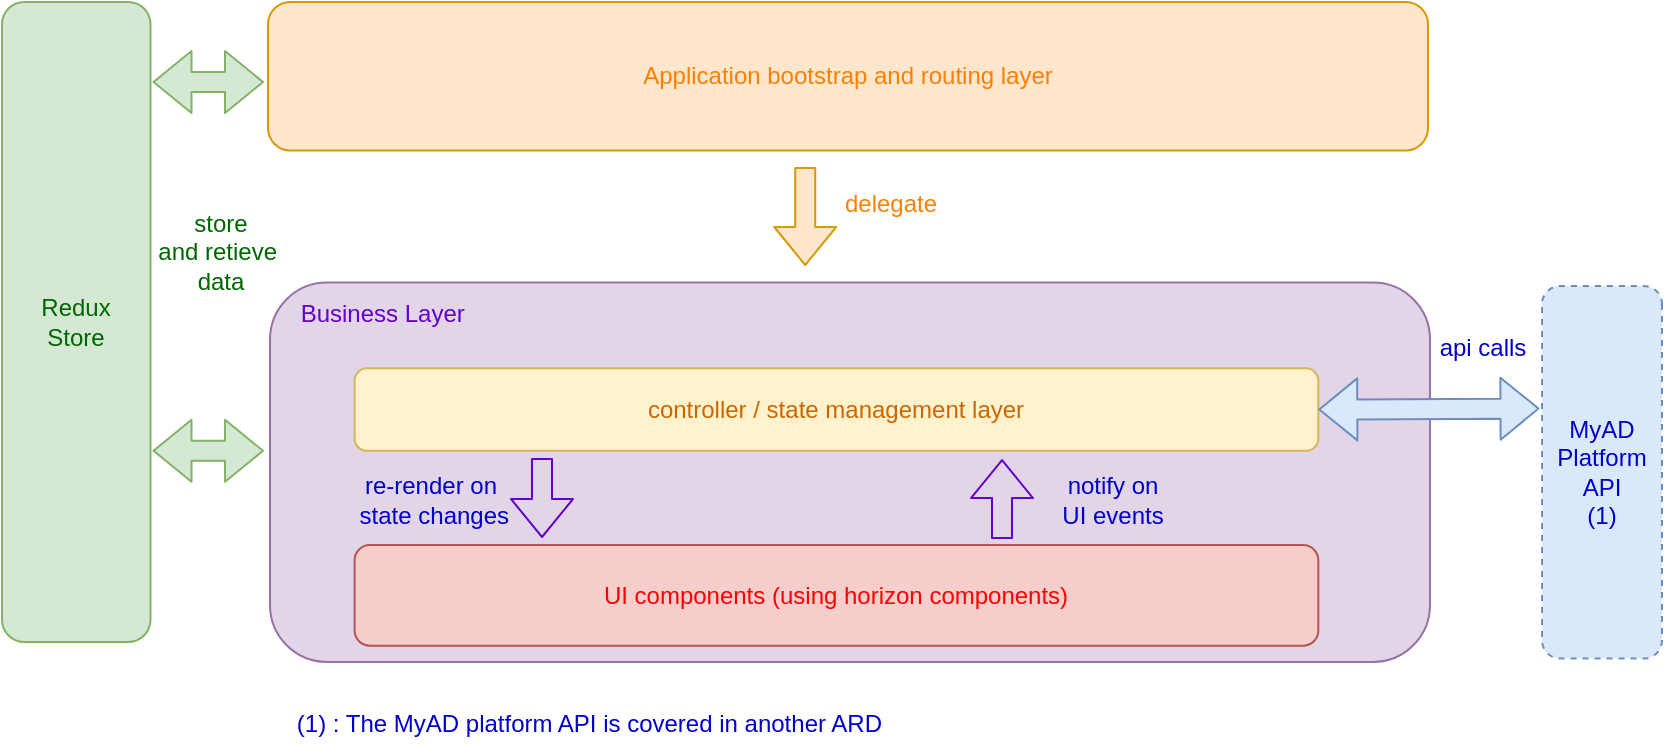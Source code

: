 <mxfile version="12.6.2" type="github">
  <diagram id="SjLeIIDS42xYTo4wjzNZ" name="Page-1">
    <mxGraphModel dx="1229" dy="705" grid="1" gridSize="10" guides="1" tooltips="1" connect="1" arrows="1" fold="1" page="1" pageScale="1" pageWidth="850" pageHeight="1100" math="0" shadow="0">
      <root>
        <mxCell id="0"/>
        <mxCell id="Ka8gP7VvI0fFcUKiOHhF-43" value="app view" style="" parent="0"/>
        <mxCell id="Ka8gP7VvI0fFcUKiOHhF-44" value="&lt;div style=&quot;text-align: justify&quot;&gt;&lt;span style=&quot;color: rgb(102 , 0 , 204)&quot;&gt;&amp;nbsp; &amp;nbsp; Business Layer&lt;/span&gt;&lt;/div&gt;&lt;div style=&quot;text-align: justify&quot;&gt;&lt;span style=&quot;color: rgb(102 , 0 , 204)&quot;&gt;&lt;br&gt;&lt;/span&gt;&lt;/div&gt;&lt;div style=&quot;text-align: justify&quot;&gt;&lt;span style=&quot;color: rgb(102 , 0 , 204)&quot;&gt;&lt;br&gt;&lt;/span&gt;&lt;/div&gt;&lt;div style=&quot;text-align: justify&quot;&gt;&lt;span style=&quot;color: rgb(102 , 0 , 204)&quot;&gt;&lt;br&gt;&lt;/span&gt;&lt;/div&gt;&lt;div style=&quot;text-align: justify&quot;&gt;&lt;span style=&quot;color: rgb(102 , 0 , 204)&quot;&gt;&lt;br&gt;&lt;/span&gt;&lt;/div&gt;&lt;div style=&quot;text-align: justify&quot;&gt;&lt;span style=&quot;color: rgb(102 , 0 , 204)&quot;&gt;&lt;br&gt;&lt;/span&gt;&lt;/div&gt;&lt;div style=&quot;text-align: justify&quot;&gt;&lt;span style=&quot;color: rgb(102 , 0 , 204)&quot;&gt;&lt;br&gt;&lt;/span&gt;&lt;/div&gt;&lt;div style=&quot;text-align: justify&quot;&gt;&lt;span style=&quot;color: rgb(102 , 0 , 204)&quot;&gt;&lt;br&gt;&lt;/span&gt;&lt;/div&gt;&lt;div style=&quot;text-align: justify&quot;&gt;&lt;span style=&quot;color: rgb(102 , 0 , 204)&quot;&gt;&lt;br&gt;&lt;/span&gt;&lt;/div&gt;&lt;div style=&quot;text-align: justify&quot;&gt;&lt;span style=&quot;color: rgb(102 , 0 , 204)&quot;&gt;&lt;br&gt;&lt;/span&gt;&lt;/div&gt;&lt;div style=&quot;text-align: justify&quot;&gt;&lt;br&gt;&lt;/div&gt;&lt;div style=&quot;text-align: justify&quot;&gt;&lt;span style=&quot;color: rgb(102 , 0 , 204)&quot;&gt;&lt;br&gt;&lt;/span&gt;&lt;/div&gt;" style="rounded=1;whiteSpace=wrap;html=1;fillColor=#e1d5e7;strokeColor=#9673a6;align=left;" parent="Ka8gP7VvI0fFcUKiOHhF-43" vertex="1">
          <mxGeometry x="144" y="300.25" width="580" height="189.75" as="geometry"/>
        </mxCell>
        <mxCell id="Ka8gP7VvI0fFcUKiOHhF-45" value="&lt;span style=&quot;white-space: normal&quot;&gt;UI components (using horizon components)&lt;/span&gt;" style="rounded=1;whiteSpace=wrap;html=1;fillColor=#f8cecc;strokeColor=#b85450;fontColor=#FF0000;" parent="Ka8gP7VvI0fFcUKiOHhF-43" vertex="1">
          <mxGeometry x="186.308" y="431.525" width="481.846" height="50.325" as="geometry"/>
        </mxCell>
        <mxCell id="Ka8gP7VvI0fFcUKiOHhF-46" value="controller / state management layer" style="rounded=1;whiteSpace=wrap;html=1;fillColor=#fff2cc;strokeColor=#d6b656;fontColor=#CC6600;" parent="Ka8gP7VvI0fFcUKiOHhF-43" vertex="1">
          <mxGeometry x="186.308" y="343.15" width="481.846" height="41.25" as="geometry"/>
        </mxCell>
        <mxCell id="Ka8gP7VvI0fFcUKiOHhF-50" value="Application bootstrap and routing layer" style="rounded=1;whiteSpace=wrap;html=1;fillColor=#ffe6cc;strokeColor=#d79b00;fontColor=#FF8000;" parent="Ka8gP7VvI0fFcUKiOHhF-43" vertex="1">
          <mxGeometry x="143" y="160" width="580" height="74.25" as="geometry"/>
        </mxCell>
        <mxCell id="Ka8gP7VvI0fFcUKiOHhF-55" value="" style="group" parent="Ka8gP7VvI0fFcUKiOHhF-43" vertex="1" connectable="0">
          <mxGeometry x="411.615" y="242.5" width="66.031" height="49.5" as="geometry"/>
        </mxCell>
        <mxCell id="Ka8gP7VvI0fFcUKiOHhF-53" value="" style="shape=flexArrow;endArrow=classic;html=1;strokeColor=#d79b00;fontColor=#FF8000;fillColor=#ffe6cc;" parent="Ka8gP7VvI0fFcUKiOHhF-55" edge="1">
          <mxGeometry width="50" height="50" relative="1" as="geometry">
            <mxPoint as="sourcePoint"/>
            <mxPoint y="49.5" as="targetPoint"/>
          </mxGeometry>
        </mxCell>
        <mxCell id="Ka8gP7VvI0fFcUKiOHhF-54" value="delegate" style="text;html=1;align=center;verticalAlign=middle;resizable=0;points=[];autosize=1;fontColor=#FF8000;" parent="Ka8gP7VvI0fFcUKiOHhF-55" vertex="1">
          <mxGeometry x="12.492" y="8.25" width="60" height="20" as="geometry"/>
        </mxCell>
        <mxCell id="Ka8gP7VvI0fFcUKiOHhF-57" value="Redux&lt;br&gt;Store" style="rounded=1;whiteSpace=wrap;html=1;fillColor=#d5e8d4;strokeColor=#82b366;direction=south;fontColor=#006600;" parent="Ka8gP7VvI0fFcUKiOHhF-43" vertex="1">
          <mxGeometry x="10" y="160" width="74.25" height="320" as="geometry"/>
        </mxCell>
        <mxCell id="Ka8gP7VvI0fFcUKiOHhF-58" value="" style="shape=flexArrow;endArrow=classic;startArrow=classic;html=1;strokeColor=#82b366;fontColor=#006600;fillColor=#d5e8d4;" parent="Ka8gP7VvI0fFcUKiOHhF-43" edge="1">
          <mxGeometry width="50" height="50" relative="1" as="geometry">
            <mxPoint x="85.25" y="200" as="sourcePoint"/>
            <mxPoint x="141" y="200" as="targetPoint"/>
          </mxGeometry>
        </mxCell>
        <mxCell id="Ka8gP7VvI0fFcUKiOHhF-59" value="" style="shape=flexArrow;endArrow=classic;startArrow=classic;html=1;strokeColor=#82b366;fontColor=#006600;fillColor=#d5e8d4;" parent="Ka8gP7VvI0fFcUKiOHhF-43" edge="1">
          <mxGeometry width="50" height="50" relative="1" as="geometry">
            <mxPoint x="85.25" y="384.4" as="sourcePoint"/>
            <mxPoint x="141" y="384.4" as="targetPoint"/>
          </mxGeometry>
        </mxCell>
        <mxCell id="Ka8gP7VvI0fFcUKiOHhF-60" value="store &lt;br&gt;and retieve&amp;nbsp;&lt;br&gt;data" style="text;html=1;align=center;verticalAlign=middle;resizable=0;points=[];autosize=1;fontColor=#006600;" parent="Ka8gP7VvI0fFcUKiOHhF-43" vertex="1">
          <mxGeometry x="79" y="260" width="80" height="50" as="geometry"/>
        </mxCell>
        <mxCell id="Ka8gP7VvI0fFcUKiOHhF-61" value="MyAD&lt;br&gt;Platform API&lt;br&gt;(1)" style="rounded=1;whiteSpace=wrap;html=1;direction=south;fillColor=#dae8fc;strokeColor=#6c8ebf;fontColor=#0000CC;dashed=1;" parent="Ka8gP7VvI0fFcUKiOHhF-43" vertex="1">
          <mxGeometry x="780" y="302.02" width="60" height="186.22" as="geometry"/>
        </mxCell>
        <mxCell id="Ka8gP7VvI0fFcUKiOHhF-62" value="" style="shape=flexArrow;endArrow=classic;startArrow=classic;html=1;strokeColor=#6c8ebf;fontColor=#006600;fillColor=#dae8fc;exitX=1;exitY=0.5;exitDx=0;exitDy=0;" parent="Ka8gP7VvI0fFcUKiOHhF-43" source="Ka8gP7VvI0fFcUKiOHhF-46" edge="1">
          <mxGeometry width="50" height="50" relative="1" as="geometry">
            <mxPoint x="723" y="363.28" as="sourcePoint"/>
            <mxPoint x="778.75" y="363.28" as="targetPoint"/>
          </mxGeometry>
        </mxCell>
        <mxCell id="Ka8gP7VvI0fFcUKiOHhF-63" value="api calls" style="text;html=1;align=center;verticalAlign=middle;resizable=0;points=[];autosize=1;fontColor=#0000CC;" parent="Ka8gP7VvI0fFcUKiOHhF-43" vertex="1">
          <mxGeometry x="720" y="323.15" width="60" height="20" as="geometry"/>
        </mxCell>
        <mxCell id="Ka8gP7VvI0fFcUKiOHhF-66" value="(1) : The MyAD platform API is covered in another ARD" style="text;align=right;verticalAlign=middle;resizable=0;points=[];autosize=1;fontColor=#0000CC;labelBorderColor=none;textDirection=ltr;labelPosition=left;verticalLabelPosition=middle;" parent="Ka8gP7VvI0fFcUKiOHhF-43" vertex="1">
          <mxGeometry x="452" y="510" width="328" height="20" as="geometry"/>
        </mxCell>
        <mxCell id="Ka8gP7VvI0fFcUKiOHhF-67" value="" style="shape=flexArrow;endArrow=classic;html=1;strokeColor=#6600CC;fontColor=#0000CC;" parent="Ka8gP7VvI0fFcUKiOHhF-43" edge="1">
          <mxGeometry width="50" height="50" relative="1" as="geometry">
            <mxPoint x="280" y="388" as="sourcePoint"/>
            <mxPoint x="280" y="428" as="targetPoint"/>
          </mxGeometry>
        </mxCell>
        <mxCell id="Ka8gP7VvI0fFcUKiOHhF-68" value="" style="shape=flexArrow;endArrow=classic;html=1;strokeColor=#6600CC;fontColor=#0000CC;" parent="Ka8gP7VvI0fFcUKiOHhF-43" edge="1">
          <mxGeometry width="50" height="50" relative="1" as="geometry">
            <mxPoint x="510" y="428.53" as="sourcePoint"/>
            <mxPoint x="510" y="388.53" as="targetPoint"/>
          </mxGeometry>
        </mxCell>
        <mxCell id="Ka8gP7VvI0fFcUKiOHhF-69" value="re-render on&lt;br&gt;&amp;nbsp;state changes" style="text;html=1;align=center;verticalAlign=middle;resizable=0;points=[];autosize=1;fontColor=#0000CC;" parent="Ka8gP7VvI0fFcUKiOHhF-43" vertex="1">
          <mxGeometry x="179" y="393.53" width="90" height="30" as="geometry"/>
        </mxCell>
        <mxCell id="Ka8gP7VvI0fFcUKiOHhF-71" value="notify on &lt;br&gt;UI events" style="text;html=1;align=center;verticalAlign=middle;resizable=0;points=[];autosize=1;fontColor=#0000CC;" parent="Ka8gP7VvI0fFcUKiOHhF-43" vertex="1">
          <mxGeometry x="530" y="393.53" width="70" height="30" as="geometry"/>
        </mxCell>
        <mxCell id="1" value="infra view" style="locked=1;" parent="0" visible="0"/>
        <mxCell id="Ka8gP7VvI0fFcUKiOHhF-109" value="VPC" style="points=[[0,0],[0.25,0],[0.5,0],[0.75,0],[1,0],[1,0.25],[1,0.5],[1,0.75],[1,1],[0.75,1],[0.5,1],[0.25,1],[0,1],[0,0.75],[0,0.5],[0,0.25]];outlineConnect=0;gradientColor=none;html=1;whiteSpace=wrap;fontSize=12;fontStyle=0;shape=mxgraph.aws4.group;grIcon=mxgraph.aws4.group_vpc;strokeColor=#248814;fillColor=none;verticalAlign=top;align=left;spacingLeft=30;fontColor=#AAB7B8;dashed=0;" parent="1" vertex="1">
          <mxGeometry x="325" y="146.73" width="475" height="223.27" as="geometry"/>
        </mxCell>
        <mxCell id="Ka8gP7VvI0fFcUKiOHhF-107" value="AWS Cloud" style="points=[[0,0],[0.25,0],[0.5,0],[0.75,0],[1,0],[1,0.25],[1,0.5],[1,0.75],[1,1],[0.75,1],[0.5,1],[0.25,1],[0,1],[0,0.75],[0,0.5],[0,0.25]];outlineConnect=0;gradientColor=none;html=1;whiteSpace=wrap;fontSize=12;fontStyle=0;shape=mxgraph.aws4.group;grIcon=mxgraph.aws4.group_aws_cloud_alt;strokeColor=#232F3E;fillColor=none;verticalAlign=top;align=left;spacingLeft=30;fontColor=#232F3E;dashed=0;" parent="1" vertex="1">
          <mxGeometry x="280" y="10" width="540" height="480" as="geometry"/>
        </mxCell>
        <mxCell id="Ka8gP7VvI0fFcUKiOHhF-108" value="EU West 1" style="points=[[0,0],[0.25,0],[0.5,0],[0.75,0],[1,0],[1,0.25],[1,0.5],[1,0.75],[1,1],[0.75,1],[0.5,1],[0.25,1],[0,1],[0,0.75],[0,0.5],[0,0.25]];outlineConnect=0;gradientColor=none;html=1;whiteSpace=wrap;fontSize=12;fontStyle=0;shape=mxgraph.aws4.group;grIcon=mxgraph.aws4.group_region;strokeColor=#147EBA;fillColor=none;verticalAlign=top;align=left;spacingLeft=30;fontColor=#147EBA;dashed=0;" parent="1" vertex="1">
          <mxGeometry x="300" y="40" width="510" height="430" as="geometry"/>
        </mxCell>
        <mxCell id="Ka8gP7VvI0fFcUKiOHhF-110" value="" style="whiteSpace=wrap;html=1;aspect=fixed;fontColor=#000000;align=center;" parent="1" vertex="1">
          <mxGeometry x="8" y="30" width="250" height="250" as="geometry"/>
        </mxCell>
        <mxCell id="gB_tlkMbJe6bkOpFI1ri-7" value="" style="outlineConnect=0;fontColor=#232F3E;gradientColor=none;fillColor=#5A30B5;strokeColor=none;dashed=0;verticalLabelPosition=bottom;verticalAlign=top;align=center;html=1;fontSize=12;fontStyle=0;aspect=fixed;pointerEvents=1;shape=mxgraph.aws4.application_load_balancer;" parent="1" vertex="1">
          <mxGeometry x="336" y="184.13" width="58" height="58" as="geometry"/>
        </mxCell>
        <mxCell id="gB_tlkMbJe6bkOpFI1ri-8" value="" style="outlineConnect=0;fillColor=#3399FF;strokeColor=#6c8ebf;dashed=0;verticalLabelPosition=bottom;verticalAlign=top;align=center;html=1;fontSize=12;fontStyle=0;aspect=fixed;pointerEvents=1;shape=mxgraph.aws4.hosted_zone;" parent="1" vertex="1">
          <mxGeometry x="311" y="67" width="58" height="57.26" as="geometry"/>
        </mxCell>
        <mxCell id="gB_tlkMbJe6bkOpFI1ri-15" value="" style="edgeStyle=orthogonalEdgeStyle;rounded=0;orthogonalLoop=1;jettySize=auto;html=1;" parent="1" source="gB_tlkMbJe6bkOpFI1ri-7" target="gB_tlkMbJe6bkOpFI1ri-9" edge="1">
          <mxGeometry relative="1" as="geometry">
            <mxPoint x="410" y="212.63" as="sourcePoint"/>
          </mxGeometry>
        </mxCell>
        <mxCell id="gB_tlkMbJe6bkOpFI1ri-18" style="edgeStyle=orthogonalEdgeStyle;rounded=0;orthogonalLoop=1;jettySize=auto;html=1;entryX=0;entryY=0.504;entryDx=0;entryDy=0;entryPerimeter=0;startArrow=classic;startFill=1;" parent="1" source="gB_tlkMbJe6bkOpFI1ri-9" target="gB_tlkMbJe6bkOpFI1ri-6" edge="1">
          <mxGeometry relative="1" as="geometry"/>
        </mxCell>
        <mxCell id="gB_tlkMbJe6bkOpFI1ri-9" value="" style="outlineConnect=0;fontColor=#232F3E;gradientColor=none;fillColor=#D05C17;strokeColor=none;dashed=0;verticalLabelPosition=bottom;verticalAlign=top;align=center;html=1;fontSize=12;fontStyle=0;aspect=fixed;pointerEvents=1;shape=mxgraph.aws4.lambda_function;" parent="1" vertex="1">
          <mxGeometry x="440" y="183.13" width="59" height="59" as="geometry"/>
        </mxCell>
        <mxCell id="gB_tlkMbJe6bkOpFI1ri-11" value="" style="group" parent="1" vertex="1" connectable="0">
          <mxGeometry x="561" y="182.13" width="92" height="59" as="geometry"/>
        </mxCell>
        <mxCell id="gB_tlkMbJe6bkOpFI1ri-6" value="" style="outlineConnect=0;fontColor=#232F3E;gradientColor=none;fillColor=#5A30B5;strokeColor=none;dashed=0;verticalLabelPosition=bottom;verticalAlign=top;align=center;html=1;fontSize=12;fontStyle=0;aspect=fixed;pointerEvents=1;shape=mxgraph.aws4.endpoints;" parent="gB_tlkMbJe6bkOpFI1ri-11" vertex="1">
          <mxGeometry y="16.985" width="26.818" height="26.818" as="geometry"/>
        </mxCell>
        <mxCell id="gB_tlkMbJe6bkOpFI1ri-10" value="" style="outlineConnect=0;fontColor=#232F3E;gradientColor=none;fillColor=#5A30B5;strokeColor=none;dashed=0;verticalLabelPosition=bottom;verticalAlign=top;align=center;html=1;fontSize=12;fontStyle=0;aspect=fixed;pointerEvents=1;shape=mxgraph.aws4.endpoint;" parent="gB_tlkMbJe6bkOpFI1ri-11" vertex="1">
          <mxGeometry x="30.041" width="59" height="59" as="geometry"/>
        </mxCell>
        <mxCell id="gB_tlkMbJe6bkOpFI1ri-12" value="" style="outlineConnect=0;fontColor=#232F3E;gradientColor=none;fillColor=#277116;strokeColor=none;dashed=0;verticalLabelPosition=bottom;verticalAlign=top;align=center;html=1;fontSize=12;fontStyle=0;aspect=fixed;pointerEvents=1;shape=mxgraph.aws4.bucket_with_objects;" parent="1" vertex="1">
          <mxGeometry x="721" y="183.13" width="55" height="57.2" as="geometry"/>
        </mxCell>
        <mxCell id="gB_tlkMbJe6bkOpFI1ri-19" value="" style="edgeStyle=orthogonalEdgeStyle;rounded=0;orthogonalLoop=1;jettySize=auto;html=1;startArrow=classic;startFill=1;" parent="1" source="gB_tlkMbJe6bkOpFI1ri-10" target="gB_tlkMbJe6bkOpFI1ri-12" edge="1">
          <mxGeometry relative="1" as="geometry"/>
        </mxCell>
        <mxCell id="gB_tlkMbJe6bkOpFI1ri-20" value="Route 53 &lt;br&gt;hosted zone" style="text;html=1;align=center;verticalAlign=middle;resizable=0;points=[];autosize=1;fontColor=#3399FF;" parent="1" vertex="1">
          <mxGeometry x="369" y="80" width="80" height="30" as="geometry"/>
        </mxCell>
        <mxCell id="gB_tlkMbJe6bkOpFI1ri-21" value="ALB" style="text;html=1;align=center;verticalAlign=middle;resizable=0;points=[];autosize=1;" parent="1" vertex="1">
          <mxGeometry x="343" y="242.63" width="40" height="20" as="geometry"/>
        </mxCell>
        <mxCell id="gB_tlkMbJe6bkOpFI1ri-22" value="Lambda &lt;br&gt;as proxy" style="text;html=1;align=center;verticalAlign=middle;resizable=0;points=[];autosize=1;" parent="1" vertex="1">
          <mxGeometry x="441" y="244.63" width="60" height="30" as="geometry"/>
        </mxCell>
        <mxCell id="gB_tlkMbJe6bkOpFI1ri-23" value="API gateway&lt;br&gt;with vpc endpoint&amp;nbsp;" style="text;html=1;align=center;verticalAlign=middle;resizable=0;points=[];autosize=1;" parent="1" vertex="1">
          <mxGeometry x="570" y="243.63" width="110" height="30" as="geometry"/>
        </mxCell>
        <mxCell id="gB_tlkMbJe6bkOpFI1ri-24" value="S3 &lt;br&gt;bucket" style="text;html=1;align=center;verticalAlign=middle;resizable=0;points=[];autosize=1;" parent="1" vertex="1">
          <mxGeometry x="724.5" y="242.63" width="50" height="30" as="geometry"/>
        </mxCell>
        <mxCell id="Ka8gP7VvI0fFcUKiOHhF-102" value="https" style="text;html=1;align=center;verticalAlign=middle;resizable=0;points=[];autosize=1;fontColor=#000000;" parent="1" vertex="1">
          <mxGeometry x="506" y="210.63" width="40" height="20" as="geometry"/>
        </mxCell>
        <mxCell id="Ka8gP7VvI0fFcUKiOHhF-103" value="https" style="text;html=1;align=center;verticalAlign=middle;resizable=0;points=[];autosize=1;fontColor=#000000;" parent="1" vertex="1">
          <mxGeometry x="660" y="211.63" width="40" height="20" as="geometry"/>
        </mxCell>
        <mxCell id="Ka8gP7VvI0fFcUKiOHhF-112" style="edgeStyle=orthogonalEdgeStyle;rounded=0;orthogonalLoop=1;jettySize=auto;html=1;strokeColor=#3399FF;fontColor=#000000;" parent="1" source="Ka8gP7VvI0fFcUKiOHhF-104" target="gB_tlkMbJe6bkOpFI1ri-8" edge="1">
          <mxGeometry relative="1" as="geometry"/>
        </mxCell>
        <mxCell id="Ka8gP7VvI0fFcUKiOHhF-104" value="" style="verticalLabelPosition=bottom;html=1;fillColor=#28A8E0;verticalAlign=top;points=[[0.145,0.145,0],[0.856,0.145,0],[0.855,0.855,0],[0.145,0.855,0],[0.5,0,0], [1,0.5,0], [0.5,1,0],[0,0.5,0]];pointerEvents=1;align=center;shape=mxgraph.cisco_safe.capability.dns;fontColor=#000000;" parent="1" vertex="1">
          <mxGeometry x="120" y="70.63" width="50" height="50" as="geometry"/>
        </mxCell>
        <mxCell id="Ka8gP7VvI0fFcUKiOHhF-111" value="target" style="text;html=1;align=center;verticalAlign=middle;resizable=0;points=[];autosize=1;fontColor=#000000;" parent="1" vertex="1">
          <mxGeometry x="390" y="211.63" width="50" height="20" as="geometry"/>
        </mxCell>
        <mxCell id="Ka8gP7VvI0fFcUKiOHhF-113" value="dns resolution" style="text;html=1;align=center;verticalAlign=middle;resizable=0;points=[];autosize=1;fontColor=#3399FF;" parent="1" vertex="1">
          <mxGeometry x="170" y="70.63" width="90" height="20" as="geometry"/>
        </mxCell>
        <mxCell id="Ka8gP7VvI0fFcUKiOHhF-117" value="" style="pointerEvents=1;shadow=0;dashed=0;html=1;strokeColor=none;fillColor=#434445;aspect=fixed;labelPosition=center;verticalLabelPosition=bottom;verticalAlign=top;align=center;outlineConnect=0;shape=mxgraph.vvd.web_browser;fontColor=#3399FF;" parent="1" vertex="1">
          <mxGeometry x="106" y="177.13" width="92.77" height="65.87" as="geometry"/>
        </mxCell>
        <mxCell id="Ka8gP7VvI0fFcUKiOHhF-118" style="edgeStyle=orthogonalEdgeStyle;rounded=0;orthogonalLoop=1;jettySize=auto;html=1;strokeColor=#3399FF;fontColor=#000000;entryX=0.64;entryY=0.987;entryDx=0;entryDy=0;entryPerimeter=0;" parent="1" source="Ka8gP7VvI0fFcUKiOHhF-117" target="Ka8gP7VvI0fFcUKiOHhF-104" edge="1">
          <mxGeometry relative="1" as="geometry">
            <mxPoint x="180" y="106" as="sourcePoint"/>
            <mxPoint x="321.086" y="106" as="targetPoint"/>
          </mxGeometry>
        </mxCell>
        <mxCell id="Ka8gP7VvI0fFcUKiOHhF-119" value="dns resolution" style="text;html=1;align=center;verticalAlign=middle;resizable=0;points=[];autosize=1;fontColor=#3399FF;" parent="1" vertex="1">
          <mxGeometry x="60" y="145" width="90" height="20" as="geometry"/>
        </mxCell>
        <mxCell id="Ka8gP7VvI0fFcUKiOHhF-120" value="" style="endArrow=classic;html=1;strokeColor=#000000;fontColor=#3399FF;entryX=0.032;entryY=0.283;entryDx=0;entryDy=0;entryPerimeter=0;startArrow=classic;startFill=1;" parent="1" source="Ka8gP7VvI0fFcUKiOHhF-117" target="Ka8gP7VvI0fFcUKiOHhF-109" edge="1">
          <mxGeometry width="50" height="50" relative="1" as="geometry">
            <mxPoint x="10" y="560" as="sourcePoint"/>
            <mxPoint x="60" y="510" as="targetPoint"/>
          </mxGeometry>
        </mxCell>
        <mxCell id="Ka8gP7VvI0fFcUKiOHhF-121" value="https" style="text;html=1;align=center;verticalAlign=middle;resizable=0;points=[];autosize=1;fontColor=#000000;" parent="1" vertex="1">
          <mxGeometry x="205" y="211.63" width="40" height="20" as="geometry"/>
        </mxCell>
        <mxCell id="Ka8gP7VvI0fFcUKiOHhF-122" value="Airbus LAN" style="text;html=1;align=center;verticalAlign=middle;resizable=0;points=[];autosize=1;fontColor=#000000;" parent="1" vertex="1">
          <mxGeometry x="8" y="30" width="80" height="20" as="geometry"/>
        </mxCell>
        <mxCell id="Ka8gP7VvI0fFcUKiOHhF-123" value="user browser" style="text;html=1;align=center;verticalAlign=middle;resizable=0;points=[];autosize=1;fontColor=#000000;" parent="1" vertex="1">
          <mxGeometry x="112.39" y="243" width="80" height="20" as="geometry"/>
        </mxCell>
        <mxCell id="gB_tlkMbJe6bkOpFI1ri-27" value="functional system diagram" style="locked=1;" parent="0" visible="0"/>
        <mxCell id="lj5Vsi1nTVtL1hlr0WQ2-26" value="API platform (1)" style="rounded=1;whiteSpace=wrap;html=1;fillColor=#f8cecc;strokeColor=#b85450;fontColor=#FF0000;" parent="gB_tlkMbJe6bkOpFI1ri-27" vertex="1">
          <mxGeometry x="10" y="236" width="820" height="60" as="geometry"/>
        </mxCell>
        <mxCell id="lj5Vsi1nTVtL1hlr0WQ2-27" value="DB Storage&amp;nbsp; (1)" style="rounded=1;whiteSpace=wrap;html=1;fillColor=#f8cecc;strokeColor=#b85450;fontColor=#FF0000;" parent="gB_tlkMbJe6bkOpFI1ri-27" vertex="1">
          <mxGeometry x="10" y="333" width="820" height="60" as="geometry"/>
        </mxCell>
        <mxCell id="lj5Vsi1nTVtL1hlr0WQ2-28" value="" style="endArrow=classic;startArrow=classic;html=1;fontColor=#FFFFFF;strokeColor=#FF0000;" parent="gB_tlkMbJe6bkOpFI1ri-27" edge="1">
          <mxGeometry width="50" height="50" relative="1" as="geometry">
            <mxPoint x="279.5" y="330" as="sourcePoint"/>
            <mxPoint x="279.5" y="300" as="targetPoint"/>
          </mxGeometry>
        </mxCell>
        <mxCell id="lj5Vsi1nTVtL1hlr0WQ2-35" value="&lt;font color=&quot;#000000&quot;&gt;(1) : detailled in MyAD Platform API ARD&lt;/font&gt;" style="text;html=1;align=center;verticalAlign=middle;resizable=0;points=[];autosize=1;fontColor=#FFFFFF;" parent="gB_tlkMbJe6bkOpFI1ri-27" vertex="1">
          <mxGeometry x="10" y="400" width="230" height="20" as="geometry"/>
        </mxCell>
        <mxCell id="Ka8gP7VvI0fFcUKiOHhF-72" value="" style="endArrow=classic;startArrow=classic;html=1;fontColor=#FFFFFF;strokeColor=#FF0000;" parent="gB_tlkMbJe6bkOpFI1ri-27" edge="1">
          <mxGeometry width="50" height="50" relative="1" as="geometry">
            <mxPoint x="270" y="230" as="sourcePoint"/>
            <mxPoint x="270" y="190" as="targetPoint"/>
          </mxGeometry>
        </mxCell>
        <mxCell id="Ka8gP7VvI0fFcUKiOHhF-75" value="" style="endArrow=classic;startArrow=classic;html=1;fontColor=#FFFFFF;strokeColor=#FF0000;" parent="gB_tlkMbJe6bkOpFI1ri-27" edge="1">
          <mxGeometry width="50" height="50" relative="1" as="geometry">
            <mxPoint x="730" y="230" as="sourcePoint"/>
            <mxPoint x="730" y="190" as="targetPoint"/>
          </mxGeometry>
        </mxCell>
        <mxCell id="Ka8gP7VvI0fFcUKiOHhF-79" value="" style="endArrow=classic;startArrow=classic;html=1;fontColor=#FFFFFF;strokeColor=#FF0000;" parent="gB_tlkMbJe6bkOpFI1ri-27" edge="1">
          <mxGeometry width="50" height="50" relative="1" as="geometry">
            <mxPoint x="580" y="226" as="sourcePoint"/>
            <mxPoint x="580" y="186" as="targetPoint"/>
          </mxGeometry>
        </mxCell>
        <mxCell id="Ka8gP7VvI0fFcUKiOHhF-83" value="" style="group" parent="gB_tlkMbJe6bkOpFI1ri-27" vertex="1" connectable="0">
          <mxGeometry x="660" y="114" width="150" height="67" as="geometry"/>
        </mxCell>
        <mxCell id="Ka8gP7VvI0fFcUKiOHhF-80" value="OCC&lt;br&gt;&lt;br&gt;&lt;br&gt;&lt;br&gt;" style="rounded=1;whiteSpace=wrap;html=1;align=left;fillColor=#ffe6cc;strokeColor=#d79b00;fontColor=#FF8000;" parent="Ka8gP7VvI0fFcUKiOHhF-83" vertex="1">
          <mxGeometry width="150" height="67" as="geometry"/>
        </mxCell>
        <mxCell id="Ka8gP7VvI0fFcUKiOHhF-76" value="Occ Dashboard" style="rounded=1;whiteSpace=wrap;html=1;align=center;fillColor=#ffe6cc;strokeColor=#d79b00;fontColor=#FF8000;" parent="Ka8gP7VvI0fFcUKiOHhF-83" vertex="1">
          <mxGeometry x="22" y="26" width="120" height="35" as="geometry"/>
        </mxCell>
        <mxCell id="Ka8gP7VvI0fFcUKiOHhF-84" value="" style="group" parent="gB_tlkMbJe6bkOpFI1ri-27" vertex="1" connectable="0">
          <mxGeometry x="500" y="114" width="150" height="67" as="geometry"/>
        </mxCell>
        <mxCell id="Ka8gP7VvI0fFcUKiOHhF-74" value="Profile&lt;br&gt;&lt;br&gt;&lt;br&gt;&lt;br&gt;" style="rounded=1;whiteSpace=wrap;html=1;align=left;fillColor=#d5e8d4;strokeColor=#82b366;fontColor=#009900;" parent="Ka8gP7VvI0fFcUKiOHhF-84" vertex="1">
          <mxGeometry width="150" height="67" as="geometry"/>
        </mxCell>
        <mxCell id="Ka8gP7VvI0fFcUKiOHhF-77" value="data" style="rounded=1;whiteSpace=wrap;html=1;align=center;fillColor=#d5e8d4;strokeColor=#82b366;fontColor=#009900;" parent="Ka8gP7VvI0fFcUKiOHhF-84" vertex="1">
          <mxGeometry x="10" y="28" width="60" height="30" as="geometry"/>
        </mxCell>
        <mxCell id="Ka8gP7VvI0fFcUKiOHhF-78" value="GDPR" style="rounded=1;whiteSpace=wrap;html=1;align=center;fillColor=#d5e8d4;strokeColor=#82b366;fontColor=#009900;" parent="Ka8gP7VvI0fFcUKiOHhF-84" vertex="1">
          <mxGeometry x="80" y="28" width="60" height="30" as="geometry"/>
        </mxCell>
        <mxCell id="Ka8gP7VvI0fFcUKiOHhF-85" value="" style="group" parent="gB_tlkMbJe6bkOpFI1ri-27" vertex="1" connectable="0">
          <mxGeometry x="10" y="114" width="480" height="67" as="geometry"/>
        </mxCell>
        <mxCell id="lj5Vsi1nTVtL1hlr0WQ2-30" value="&lt;font&gt;&amp;nbsp;Fcm&lt;br&gt;&lt;br&gt;&lt;br&gt;&lt;br&gt;&lt;/font&gt;" style="rounded=1;whiteSpace=wrap;html=1;fillColor=#dae8fc;strokeColor=#6c8ebf;align=left;fontColor=#0000CC;" parent="Ka8gP7VvI0fFcUKiOHhF-85" vertex="1">
          <mxGeometry width="480" height="67" as="geometry"/>
        </mxCell>
        <mxCell id="lj5Vsi1nTVtL1hlr0WQ2-25" value="MSN details view" style="rounded=1;whiteSpace=wrap;html=1;fillColor=#dae8fc;strokeColor=#6c8ebf;fontColor=#0000CC;" parent="Ka8gP7VvI0fFcUKiOHhF-85" vertex="1">
          <mxGeometry x="148" y="24" width="108" height="40" as="geometry"/>
        </mxCell>
        <mxCell id="lj5Vsi1nTVtL1hlr0WQ2-31" value="TLB / CLB Dashboard" style="rounded=1;whiteSpace=wrap;html=1;fillColor=#dae8fc;strokeColor=#6c8ebf;fontColor=#0000CC;" parent="Ka8gP7VvI0fFcUKiOHhF-85" vertex="1">
          <mxGeometry x="10" y="24" width="130" height="40" as="geometry"/>
        </mxCell>
        <mxCell id="lj5Vsi1nTVtL1hlr0WQ2-32" value="FCM Dashboard" style="rounded=1;whiteSpace=wrap;html=1;fillColor=#dae8fc;strokeColor=#6c8ebf;fontColor=#0000CC;" parent="Ka8gP7VvI0fFcUKiOHhF-85" vertex="1">
          <mxGeometry x="262" y="23" width="100" height="40" as="geometry"/>
        </mxCell>
        <mxCell id="lj5Vsi1nTVtL1hlr0WQ2-37" value="Reporting" style="rounded=1;whiteSpace=wrap;html=1;fillColor=#dae8fc;strokeColor=#6c8ebf;fontColor=#0000CC;" parent="Ka8gP7VvI0fFcUKiOHhF-85" vertex="1">
          <mxGeometry x="370" y="23" width="100" height="40" as="geometry"/>
        </mxCell>
        <mxCell id="6bL6NUEzmZbOBbDT0dxp-2" value="" style="rounded=1;whiteSpace=wrap;html=1;" vertex="1" parent="gB_tlkMbJe6bkOpFI1ri-27">
          <mxGeometry x="10" y="550" width="120" height="60" as="geometry"/>
        </mxCell>
        <mxCell id="6bL6NUEzmZbOBbDT0dxp-3" value="" style="rounded=0;whiteSpace=wrap;html=1;" vertex="1" parent="gB_tlkMbJe6bkOpFI1ri-27">
          <mxGeometry x="10" y="550" width="120" height="60" as="geometry"/>
        </mxCell>
        <mxCell id="6bL6NUEzmZbOBbDT0dxp-5" value="" style="rounded=1;whiteSpace=wrap;html=1;" vertex="1" parent="gB_tlkMbJe6bkOpFI1ri-27">
          <mxGeometry x="10" y="550" width="120" height="60" as="geometry"/>
        </mxCell>
        <mxCell id="lj5Vsi1nTVtL1hlr0WQ2-1" value="contextual view" style="locked=1;" parent="0" visible="0"/>
        <mxCell id="lj5Vsi1nTVtL1hlr0WQ2-4" value="" style="outlineConnect=0;fontColor=#232F3E;gradientColor=#F54749;gradientDirection=north;fillColor=#C7131F;strokeColor=#ffffff;dashed=0;verticalLabelPosition=bottom;verticalAlign=top;align=center;html=1;fontSize=12;fontStyle=0;aspect=fixed;shape=mxgraph.aws4.resourceIcon;resIcon=mxgraph.aws4.api_gateway;" parent="lj5Vsi1nTVtL1hlr0WQ2-1" vertex="1">
          <mxGeometry x="260" y="188" width="134" height="134" as="geometry"/>
        </mxCell>
        <mxCell id="lj5Vsi1nTVtL1hlr0WQ2-5" value="MyAD platform&lt;br&gt;&amp;nbsp;API" style="text;html=1;align=center;verticalAlign=middle;resizable=0;points=[];autosize=1;fontColor=#FFFFFF;fontStyle=1" parent="lj5Vsi1nTVtL1hlr0WQ2-1" vertex="1">
          <mxGeometry x="277" y="189" width="100" height="30" as="geometry"/>
        </mxCell>
        <mxCell id="lj5Vsi1nTVtL1hlr0WQ2-7" value="" style="outlineConnect=0;fontColor=#232F3E;gradientColor=#4D72F3;gradientDirection=north;fillColor=#3334B9;strokeColor=#ffffff;dashed=0;verticalLabelPosition=bottom;verticalAlign=top;align=center;html=1;fontSize=12;fontStyle=0;aspect=fixed;shape=mxgraph.aws4.resourceIcon;resIcon=mxgraph.aws4.database;" parent="lj5Vsi1nTVtL1hlr0WQ2-1" vertex="1">
          <mxGeometry x="472" y="189.5" width="132.5" height="132.5" as="geometry"/>
        </mxCell>
        <mxCell id="lj5Vsi1nTVtL1hlr0WQ2-8" value="MyAD DB" style="text;html=1;align=center;verticalAlign=middle;resizable=0;points=[];autosize=1;fontColor=#FFFFFF;" parent="lj5Vsi1nTVtL1hlr0WQ2-1" vertex="1">
          <mxGeometry x="503.25" y="260" width="70" height="20" as="geometry"/>
        </mxCell>
        <mxCell id="lj5Vsi1nTVtL1hlr0WQ2-9" value="" style="endArrow=classic;startArrow=classic;html=1;fontColor=#FFFFFF;" parent="lj5Vsi1nTVtL1hlr0WQ2-1" edge="1">
          <mxGeometry width="50" height="50" relative="1" as="geometry">
            <mxPoint x="170" y="249.5" as="sourcePoint"/>
            <mxPoint x="250" y="249.5" as="targetPoint"/>
          </mxGeometry>
        </mxCell>
        <mxCell id="lj5Vsi1nTVtL1hlr0WQ2-10" value="" style="endArrow=classic;startArrow=classic;html=1;fontColor=#FFFFFF;" parent="lj5Vsi1nTVtL1hlr0WQ2-1" edge="1">
          <mxGeometry width="50" height="50" relative="1" as="geometry">
            <mxPoint x="399" y="249.5" as="sourcePoint"/>
            <mxPoint x="469" y="249.5" as="targetPoint"/>
            <Array as="points">
              <mxPoint x="469" y="249.5"/>
            </Array>
          </mxGeometry>
        </mxCell>
        <mxCell id="lj5Vsi1nTVtL1hlr0WQ2-15" value="&lt;font color=&quot;#000000&quot;&gt;MyAD DB contains &lt;br&gt;data from cVault / Jaguar&lt;br&gt;&lt;/font&gt;" style="text;html=1;align=center;verticalAlign=middle;resizable=0;points=[];autosize=1;fontColor=#FFFFFF;" parent="lj5Vsi1nTVtL1hlr0WQ2-1" vertex="1">
          <mxGeometry x="612" y="235" width="150" height="30" as="geometry"/>
        </mxCell>
        <mxCell id="lj5Vsi1nTVtL1hlr0WQ2-17" value="" style="group" parent="lj5Vsi1nTVtL1hlr0WQ2-1" vertex="1" connectable="0">
          <mxGeometry x="10" y="210" width="40" height="90" as="geometry"/>
        </mxCell>
        <mxCell id="lj5Vsi1nTVtL1hlr0WQ2-2" value="" style="verticalLabelPosition=bottom;html=1;fillColor=#2B2FAB;verticalAlign=top;align=center;pointerEvents=1;shape=mxgraph.cisco_safe.design.actor_2;strokeColor=#6c8ebf;" parent="lj5Vsi1nTVtL1hlr0WQ2-17" vertex="1">
          <mxGeometry x="5" width="30" height="70" as="geometry"/>
        </mxCell>
        <mxCell id="lj5Vsi1nTVtL1hlr0WQ2-16" value="&lt;font color=&quot;#000000&quot;&gt;FCM&lt;/font&gt;" style="text;html=1;align=center;verticalAlign=middle;resizable=0;points=[];autosize=1;fontColor=#FFFFFF;" parent="lj5Vsi1nTVtL1hlr0WQ2-17" vertex="1">
          <mxGeometry y="70" width="40" height="20" as="geometry"/>
        </mxCell>
        <mxCell id="lj5Vsi1nTVtL1hlr0WQ2-23" value="" style="group" parent="lj5Vsi1nTVtL1hlr0WQ2-1" vertex="1" connectable="0">
          <mxGeometry x="70" y="211.13" width="100" height="94.25" as="geometry"/>
        </mxCell>
        <mxCell id="lj5Vsi1nTVtL1hlr0WQ2-21" value="" style="group" parent="lj5Vsi1nTVtL1hlr0WQ2-23" vertex="1" connectable="0">
          <mxGeometry x="17.68" width="64.63" height="69.25" as="geometry"/>
        </mxCell>
        <mxCell id="lj5Vsi1nTVtL1hlr0WQ2-3" value="" style="shape=image;html=1;verticalAlign=top;verticalLabelPosition=bottom;labelBackgroundColor=#ffffff;imageAspect=0;aspect=fixed;image=https://cdn2.iconfinder.com/data/icons/line-hero-essentials/32/Essentials_screen_computer-128.png;fillColor=#2B2FAB;gradientColor=#ffffff;" parent="lj5Vsi1nTVtL1hlr0WQ2-21" vertex="1">
          <mxGeometry width="64.63" height="64.63" as="geometry"/>
        </mxCell>
        <mxCell id="lj5Vsi1nTVtL1hlr0WQ2-20" value="" style="shape=image;verticalLabelPosition=bottom;labelBackgroundColor=#ffffff;verticalAlign=top;aspect=fixed;imageAspect=0;image=https://upload.wikimedia.org/wikipedia/commons/thumb/a/a7/React-icon.svg/512px-React-icon.svg.png;" parent="lj5Vsi1nTVtL1hlr0WQ2-21" vertex="1">
          <mxGeometry x="10.166" y="7.013" width="45.126" height="31.906" as="geometry"/>
        </mxCell>
        <mxCell id="lj5Vsi1nTVtL1hlr0WQ2-22" value="" style="group" parent="lj5Vsi1nTVtL1hlr0WQ2-23" vertex="1" connectable="0">
          <mxGeometry y="69.25" width="100" height="25" as="geometry"/>
        </mxCell>
        <mxCell id="lj5Vsi1nTVtL1hlr0WQ2-19" value="&lt;font color=&quot;#000000&quot;&gt;FCM / OCC &lt;br&gt;React app&lt;/font&gt;" style="text;html=1;align=center;verticalAlign=middle;resizable=0;points=[];autosize=1;fontColor=#FFFFFF;" parent="lj5Vsi1nTVtL1hlr0WQ2-22" vertex="1">
          <mxGeometry x="10" y="-5" width="80" height="30" as="geometry"/>
        </mxCell>
        <mxCell id="Ka8gP7VvI0fFcUKiOHhF-1" value="components view bkg" style="locked=1;" parent="0" visible="0"/>
        <mxCell id="Ka8gP7VvI0fFcUKiOHhF-3" value="" style="strokeWidth=1;shadow=0;dashed=0;align=center;html=1;shape=mxgraph.mockup.containers.browserWindow;rSize=0;strokeColor=#666666;strokeColor2=#008cff;strokeColor3=#c4c4c4;mainText=,;recursiveResize=0;" parent="Ka8gP7VvI0fFcUKiOHhF-1" vertex="1">
          <mxGeometry x="45" y="20" width="775" height="730" as="geometry"/>
        </mxCell>
        <mxCell id="Ka8gP7VvI0fFcUKiOHhF-4" value="FCM App" style="strokeWidth=1;shadow=0;dashed=0;align=center;html=1;shape=mxgraph.mockup.containers.anchor;fontSize=17;fontColor=#666666;align=left;" parent="Ka8gP7VvI0fFcUKiOHhF-3" vertex="1">
          <mxGeometry x="60" y="12" width="110" height="26" as="geometry"/>
        </mxCell>
        <mxCell id="Ka8gP7VvI0fFcUKiOHhF-5" value="https://cockpit.myad.airbus.com/fcm" style="strokeWidth=1;shadow=0;dashed=0;align=center;html=1;shape=mxgraph.mockup.containers.anchor;rSize=0;fontSize=17;fontColor=#666666;align=left;" parent="Ka8gP7VvI0fFcUKiOHhF-3" vertex="1">
          <mxGeometry x="130" y="60" width="250" height="26" as="geometry"/>
        </mxCell>
        <mxCell id="Ka8gP7VvI0fFcUKiOHhF-13" value="" style="rounded=1;whiteSpace=wrap;html=1;fillColor=#dae8fc;strokeColor=#6c8ebf;" parent="Ka8gP7VvI0fFcUKiOHhF-3" vertex="1">
          <mxGeometry x="7.5" y="222" width="750" height="480" as="geometry"/>
        </mxCell>
        <mxCell id="Ka8gP7VvI0fFcUKiOHhF-94" value="OCC App main component" style="rounded=1;whiteSpace=wrap;html=1;fillColor=#ffe6cc;strokeColor=#d79b00;fontColor=#CC6600;" parent="Ka8gP7VvI0fFcUKiOHhF-3" vertex="1">
          <mxGeometry x="595" y="311" width="115" height="30" as="geometry"/>
        </mxCell>
        <mxCell id="Ka8gP7VvI0fFcUKiOHhF-93" value="Profile App main component" style="rounded=1;whiteSpace=wrap;html=1;fillColor=#ffe6cc;strokeColor=#d79b00;fontColor=#CC6600;" parent="Ka8gP7VvI0fFcUKiOHhF-3" vertex="1">
          <mxGeometry x="435" y="310" width="115" height="30" as="geometry"/>
        </mxCell>
        <mxCell id="Ka8gP7VvI0fFcUKiOHhF-7" value="components view front" style="locked=1;" parent="0" visible="0"/>
        <mxCell id="Ka8gP7VvI0fFcUKiOHhF-35" value="" style="rounded=1;whiteSpace=wrap;html=1;fillColor=#ffe6cc;strokeColor=#d79b00;fontColor=#CC6600;" parent="Ka8gP7VvI0fFcUKiOHhF-7" vertex="1">
          <mxGeometry x="80" y="390" width="710" height="90" as="geometry"/>
        </mxCell>
        <mxCell id="Ka8gP7VvI0fFcUKiOHhF-12" style="edgeStyle=orthogonalEdgeStyle;rounded=0;orthogonalLoop=1;jettySize=auto;html=1;exitX=1;exitY=0.5;exitDx=0;exitDy=0;entryX=0;entryY=0.5;entryDx=0;entryDy=0;fontColor=#CC6600;strokeColor=#FF8000;" parent="Ka8gP7VvI0fFcUKiOHhF-7" source="Ka8gP7VvI0fFcUKiOHhF-8" target="Ka8gP7VvI0fFcUKiOHhF-11" edge="1">
          <mxGeometry relative="1" as="geometry"/>
        </mxCell>
        <mxCell id="Ka8gP7VvI0fFcUKiOHhF-8" value="App main entry point" style="rounded=1;whiteSpace=wrap;html=1;fillColor=#d5e8d4;strokeColor=#82b366;fontColor=#009900;" parent="Ka8gP7VvI0fFcUKiOHhF-7" vertex="1">
          <mxGeometry x="80" y="260" width="115" height="30" as="geometry"/>
        </mxCell>
        <mxCell id="Ka8gP7VvI0fFcUKiOHhF-92" style="edgeStyle=orthogonalEdgeStyle;rounded=0;orthogonalLoop=1;jettySize=auto;html=1;entryX=0.5;entryY=0;entryDx=0;entryDy=0;strokeColor=#FF8000;fontColor=#FF8000;" parent="Ka8gP7VvI0fFcUKiOHhF-7" source="Ka8gP7VvI0fFcUKiOHhF-11" target="Ka8gP7VvI0fFcUKiOHhF-14" edge="1">
          <mxGeometry relative="1" as="geometry">
            <Array as="points">
              <mxPoint x="408" y="310"/>
              <mxPoint x="293" y="310"/>
            </Array>
          </mxGeometry>
        </mxCell>
        <mxCell id="Ka8gP7VvI0fFcUKiOHhF-95" style="edgeStyle=orthogonalEdgeStyle;rounded=0;orthogonalLoop=1;jettySize=auto;html=1;strokeColor=#FF8000;fontColor=#FF8000;" parent="Ka8gP7VvI0fFcUKiOHhF-7" source="Ka8gP7VvI0fFcUKiOHhF-11" target="Ka8gP7VvI0fFcUKiOHhF-93" edge="1">
          <mxGeometry relative="1" as="geometry"/>
        </mxCell>
        <mxCell id="Ka8gP7VvI0fFcUKiOHhF-96" style="edgeStyle=orthogonalEdgeStyle;rounded=0;orthogonalLoop=1;jettySize=auto;html=1;entryX=0.5;entryY=0;entryDx=0;entryDy=0;strokeColor=#FF8000;fontColor=#FF8000;" parent="Ka8gP7VvI0fFcUKiOHhF-7" source="Ka8gP7VvI0fFcUKiOHhF-11" target="Ka8gP7VvI0fFcUKiOHhF-94" edge="1">
          <mxGeometry relative="1" as="geometry">
            <Array as="points">
              <mxPoint x="408" y="310"/>
              <mxPoint x="698" y="310"/>
            </Array>
          </mxGeometry>
        </mxCell>
        <mxCell id="Ka8gP7VvI0fFcUKiOHhF-11" value="Router" style="rounded=1;whiteSpace=wrap;html=1;fillColor=#d5e8d4;strokeColor=#82b366;fontColor=#009900;" parent="Ka8gP7VvI0fFcUKiOHhF-7" vertex="1">
          <mxGeometry x="300" y="260" width="215" height="30" as="geometry"/>
        </mxCell>
        <mxCell id="Ka8gP7VvI0fFcUKiOHhF-20" style="edgeStyle=orthogonalEdgeStyle;rounded=0;orthogonalLoop=1;jettySize=auto;html=1;strokeColor=#FF8000;fontColor=#009900;exitX=0.5;exitY=1;exitDx=0;exitDy=0;" parent="Ka8gP7VvI0fFcUKiOHhF-7" source="Ka8gP7VvI0fFcUKiOHhF-14" target="Ka8gP7VvI0fFcUKiOHhF-17" edge="1">
          <mxGeometry relative="1" as="geometry"/>
        </mxCell>
        <mxCell id="Ka8gP7VvI0fFcUKiOHhF-21" style="edgeStyle=orthogonalEdgeStyle;rounded=0;orthogonalLoop=1;jettySize=auto;html=1;strokeColor=#FF8000;fontColor=#009900;" parent="Ka8gP7VvI0fFcUKiOHhF-7" source="Ka8gP7VvI0fFcUKiOHhF-14" target="Ka8gP7VvI0fFcUKiOHhF-18" edge="1">
          <mxGeometry relative="1" as="geometry"/>
        </mxCell>
        <mxCell id="Ka8gP7VvI0fFcUKiOHhF-23" style="edgeStyle=orthogonalEdgeStyle;rounded=0;orthogonalLoop=1;jettySize=auto;html=1;strokeColor=#FF8000;fontColor=#009900;exitX=0.5;exitY=1;exitDx=0;exitDy=0;" parent="Ka8gP7VvI0fFcUKiOHhF-7" source="Ka8gP7VvI0fFcUKiOHhF-14" target="Ka8gP7VvI0fFcUKiOHhF-19" edge="1">
          <mxGeometry relative="1" as="geometry"/>
        </mxCell>
        <mxCell id="Ka8gP7VvI0fFcUKiOHhF-27" style="edgeStyle=orthogonalEdgeStyle;rounded=0;orthogonalLoop=1;jettySize=auto;html=1;strokeColor=#FF8000;fontColor=#009900;" parent="Ka8gP7VvI0fFcUKiOHhF-7" source="Ka8gP7VvI0fFcUKiOHhF-14" target="Ka8gP7VvI0fFcUKiOHhF-26" edge="1">
          <mxGeometry relative="1" as="geometry"/>
        </mxCell>
        <mxCell id="Ka8gP7VvI0fFcUKiOHhF-14" value="FCM App main component" style="rounded=1;whiteSpace=wrap;html=1;fillColor=#ffe6cc;strokeColor=#d79b00;fontColor=#CC6600;" parent="Ka8gP7VvI0fFcUKiOHhF-7" vertex="1">
          <mxGeometry x="235" y="330" width="115" height="30" as="geometry"/>
        </mxCell>
        <mxCell id="Ka8gP7VvI0fFcUKiOHhF-17" value="FCM Dashboard&lt;br&gt;&amp;nbsp;Root Component" style="rounded=1;whiteSpace=wrap;html=1;fillColor=#ffe6cc;strokeColor=#d79b00;fontColor=#CC6600;" parent="Ka8gP7VvI0fFcUKiOHhF-7" vertex="1">
          <mxGeometry x="92.5" y="410" width="90" height="60" as="geometry"/>
        </mxCell>
        <mxCell id="Ka8gP7VvI0fFcUKiOHhF-18" value="MSN Detail Root Component" style="rounded=1;whiteSpace=wrap;html=1;fillColor=#ffe6cc;strokeColor=#d79b00;fontColor=#CC6600;" parent="Ka8gP7VvI0fFcUKiOHhF-7" vertex="1">
          <mxGeometry x="195" y="410" width="85" height="60" as="geometry"/>
        </mxCell>
        <mxCell id="Ka8gP7VvI0fFcUKiOHhF-19" value="CLB TLB Dashboard root component" style="rounded=1;whiteSpace=wrap;html=1;fillColor=#ffe6cc;strokeColor=#d79b00;fontColor=#CC6600;" parent="Ka8gP7VvI0fFcUKiOHhF-7" vertex="1">
          <mxGeometry x="380" y="410" width="90" height="60" as="geometry"/>
        </mxCell>
        <mxCell id="Ka8gP7VvI0fFcUKiOHhF-24" value="" style="shape=flexArrow;endArrow=classic;html=1;fillColor=#fff2cc;strokeColor=#d6b656;" parent="Ka8gP7VvI0fFcUKiOHhF-7" edge="1">
          <mxGeometry width="50" height="50" relative="1" as="geometry">
            <mxPoint x="137" y="180" as="sourcePoint"/>
            <mxPoint x="137" y="230" as="targetPoint"/>
          </mxGeometry>
        </mxCell>
        <mxCell id="Ka8gP7VvI0fFcUKiOHhF-25" value="&lt;font color=&quot;#ffb570&quot;&gt;Any user actions inside the browser &lt;br&gt;or manual sub path of main url changes&amp;nbsp;&lt;/font&gt;" style="text;html=1;align=center;verticalAlign=middle;resizable=0;points=[];autosize=1;" parent="Ka8gP7VvI0fFcUKiOHhF-7" vertex="1">
          <mxGeometry x="50" y="140" width="230" height="30" as="geometry"/>
        </mxCell>
        <mxCell id="Ka8gP7VvI0fFcUKiOHhF-26" value="Reporting &lt;br&gt;Root Component" style="rounded=1;whiteSpace=wrap;html=1;fillColor=#ffe6cc;strokeColor=#d79b00;fontColor=#CC6600;" parent="Ka8gP7VvI0fFcUKiOHhF-7" vertex="1">
          <mxGeometry x="290" y="410" width="80" height="60" as="geometry"/>
        </mxCell>
        <mxCell id="Ka8gP7VvI0fFcUKiOHhF-31" value="cockpit apps entry point componenents" style="rounded=1;whiteSpace=wrap;html=1;fillColor=#d5e8d4;strokeColor=#82b366;fontColor=#009900;" parent="Ka8gP7VvI0fFcUKiOHhF-7" vertex="1">
          <mxGeometry x="52.5" y="770" width="115" height="30" as="geometry"/>
        </mxCell>
        <mxCell id="Ka8gP7VvI0fFcUKiOHhF-32" value="sub cockpit app main entry points componenents" style="rounded=1;whiteSpace=wrap;html=1;fillColor=#ffe6cc;strokeColor=#d79b00;fontColor=#CC6600;" parent="Ka8gP7VvI0fFcUKiOHhF-7" vertex="1">
          <mxGeometry x="187.5" y="765" width="165" height="40" as="geometry"/>
        </mxCell>
        <mxCell id="Ka8gP7VvI0fFcUKiOHhF-33" value="business features components layer (may be dedicated to a single cockpit app, or used by several cockpit apps)" style="rounded=1;whiteSpace=wrap;html=1;fillColor=#e1d5e7;strokeColor=#9673a6;fontColor=#7F00FF;" parent="Ka8gP7VvI0fFcUKiOHhF-7" vertex="1">
          <mxGeometry x="367.5" y="766.25" width="340" height="37.5" as="geometry"/>
        </mxCell>
        <mxCell id="Ka8gP7VvI0fFcUKiOHhF-36" value="" style="endArrow=classic;startArrow=classic;html=1;strokeColor=#FF8000;fontColor=#7F00FF;" parent="Ka8gP7VvI0fFcUKiOHhF-7" edge="1">
          <mxGeometry width="50" height="50" relative="1" as="geometry">
            <mxPoint x="187.5" y="520" as="sourcePoint"/>
            <mxPoint x="187.5" y="480" as="targetPoint"/>
          </mxGeometry>
        </mxCell>
        <mxCell id="Ka8gP7VvI0fFcUKiOHhF-38" value="" style="endArrow=classic;startArrow=classic;html=1;strokeColor=#FF8000;fontColor=#7F00FF;" parent="Ka8gP7VvI0fFcUKiOHhF-7" edge="1">
          <mxGeometry width="50" height="50" relative="1" as="geometry">
            <mxPoint x="424" y="524" as="sourcePoint"/>
            <mxPoint x="424" y="484" as="targetPoint"/>
          </mxGeometry>
        </mxCell>
        <mxCell id="Ka8gP7VvI0fFcUKiOHhF-39" value="" style="endArrow=classic;startArrow=classic;html=1;strokeColor=#FF8000;fontColor=#7F00FF;" parent="Ka8gP7VvI0fFcUKiOHhF-7" edge="1">
          <mxGeometry width="50" height="50" relative="1" as="geometry">
            <mxPoint x="650" y="522" as="sourcePoint"/>
            <mxPoint x="650" y="482" as="targetPoint"/>
          </mxGeometry>
        </mxCell>
        <mxCell id="Ka8gP7VvI0fFcUKiOHhF-86" value="" style="group" parent="Ka8gP7VvI0fFcUKiOHhF-7" vertex="1" connectable="0">
          <mxGeometry x="97" y="530" width="655" height="182" as="geometry"/>
        </mxCell>
        <mxCell id="Ka8gP7VvI0fFcUKiOHhF-28" value="" style="rounded=1;whiteSpace=wrap;html=1;fillColor=#e1d5e7;strokeColor=#9673a6;" parent="Ka8gP7VvI0fFcUKiOHhF-86" vertex="1">
          <mxGeometry width="655" height="182" as="geometry"/>
        </mxCell>
        <mxCell id="Ka8gP7VvI0fFcUKiOHhF-30" value="&lt;span style=&quot;white-space: normal&quot;&gt;UI components (using horizon components)&lt;/span&gt;" style="rounded=1;whiteSpace=wrap;html=1;fillColor=#f8cecc;strokeColor=#b85450;fontColor=#FF0000;" parent="Ka8gP7VvI0fFcUKiOHhF-86" vertex="1">
          <mxGeometry x="75" y="100" width="540" height="61" as="geometry"/>
        </mxCell>
        <mxCell id="Ka8gP7VvI0fFcUKiOHhF-29" value="controller / state management components" style="rounded=1;whiteSpace=wrap;html=1;fillColor=#fff2cc;strokeColor=#d6b656;fontColor=#CC6600;" parent="Ka8gP7VvI0fFcUKiOHhF-86" vertex="1">
          <mxGeometry x="75" y="20" width="540" height="50" as="geometry"/>
        </mxCell>
        <mxCell id="Ka8gP7VvI0fFcUKiOHhF-40" value="" style="endArrow=classic;startArrow=classic;html=1;strokeColor=#6600CC;fontColor=#7F00FF;" parent="Ka8gP7VvI0fFcUKiOHhF-86" edge="1">
          <mxGeometry width="50" height="50" relative="1" as="geometry">
            <mxPoint x="442" y="97" as="sourcePoint"/>
            <mxPoint x="442" y="73" as="targetPoint"/>
          </mxGeometry>
        </mxCell>
        <mxCell id="Ka8gP7VvI0fFcUKiOHhF-41" value="" style="endArrow=classic;startArrow=classic;html=1;strokeColor=#6600CC;fontColor=#7F00FF;" parent="Ka8gP7VvI0fFcUKiOHhF-86" edge="1">
          <mxGeometry width="50" height="50" relative="1" as="geometry">
            <mxPoint x="363" y="97" as="sourcePoint"/>
            <mxPoint x="363" y="73" as="targetPoint"/>
          </mxGeometry>
        </mxCell>
        <mxCell id="Ka8gP7VvI0fFcUKiOHhF-42" value="" style="endArrow=classic;startArrow=classic;html=1;strokeColor=#6600CC;fontColor=#7F00FF;" parent="Ka8gP7VvI0fFcUKiOHhF-86" edge="1">
          <mxGeometry width="50" height="50" relative="1" as="geometry">
            <mxPoint x="269" y="97" as="sourcePoint"/>
            <mxPoint x="269" y="73" as="targetPoint"/>
          </mxGeometry>
        </mxCell>
        <mxCell id="Ka8gP7VvI0fFcUKiOHhF-87" value="GDPR&amp;nbsp;&lt;br&gt;root component" style="rounded=1;whiteSpace=wrap;html=1;fillColor=#ffe6cc;strokeColor=#d79b00;fontColor=#CC6600;" parent="Ka8gP7VvI0fFcUKiOHhF-7" vertex="1">
          <mxGeometry x="480" y="410" width="80" height="60" as="geometry"/>
        </mxCell>
        <mxCell id="Ka8gP7VvI0fFcUKiOHhF-88" value="OCC Dashboard&lt;br&gt;&amp;nbsp;Root Component" style="rounded=1;whiteSpace=wrap;html=1;fillColor=#ffe6cc;strokeColor=#d79b00;fontColor=#CC6600;" parent="Ka8gP7VvI0fFcUKiOHhF-7" vertex="1">
          <mxGeometry x="658" y="410" width="80" height="60" as="geometry"/>
        </mxCell>
        <mxCell id="Ka8gP7VvI0fFcUKiOHhF-89" value="Data profile&amp;nbsp;&lt;br&gt;root component" style="rounded=1;whiteSpace=wrap;html=1;fillColor=#ffe6cc;strokeColor=#d79b00;fontColor=#CC6600;" parent="Ka8gP7VvI0fFcUKiOHhF-7" vertex="1">
          <mxGeometry x="570" y="410" width="80" height="60" as="geometry"/>
        </mxCell>
        <mxCell id="Ka8gP7VvI0fFcUKiOHhF-98" style="edgeStyle=orthogonalEdgeStyle;rounded=0;orthogonalLoop=1;jettySize=auto;html=1;strokeColor=#FF8000;fontColor=#FF8000;fillColor=#ffe6cc;" parent="Ka8gP7VvI0fFcUKiOHhF-7" source="Ka8gP7VvI0fFcUKiOHhF-94" target="Ka8gP7VvI0fFcUKiOHhF-88" edge="1">
          <mxGeometry relative="1" as="geometry"/>
        </mxCell>
        <mxCell id="Ka8gP7VvI0fFcUKiOHhF-100" style="edgeStyle=orthogonalEdgeStyle;rounded=0;orthogonalLoop=1;jettySize=auto;html=1;strokeColor=#FF8000;fontColor=#FF8000;" parent="Ka8gP7VvI0fFcUKiOHhF-7" source="Ka8gP7VvI0fFcUKiOHhF-93" target="Ka8gP7VvI0fFcUKiOHhF-87" edge="1">
          <mxGeometry relative="1" as="geometry"/>
        </mxCell>
        <mxCell id="Ka8gP7VvI0fFcUKiOHhF-101" style="edgeStyle=orthogonalEdgeStyle;rounded=0;orthogonalLoop=1;jettySize=auto;html=1;strokeColor=#FF8000;fontColor=#FF8000;" parent="Ka8gP7VvI0fFcUKiOHhF-7" source="Ka8gP7VvI0fFcUKiOHhF-93" target="Ka8gP7VvI0fFcUKiOHhF-89" edge="1">
          <mxGeometry relative="1" as="geometry"/>
        </mxCell>
      </root>
    </mxGraphModel>
  </diagram>
</mxfile>
